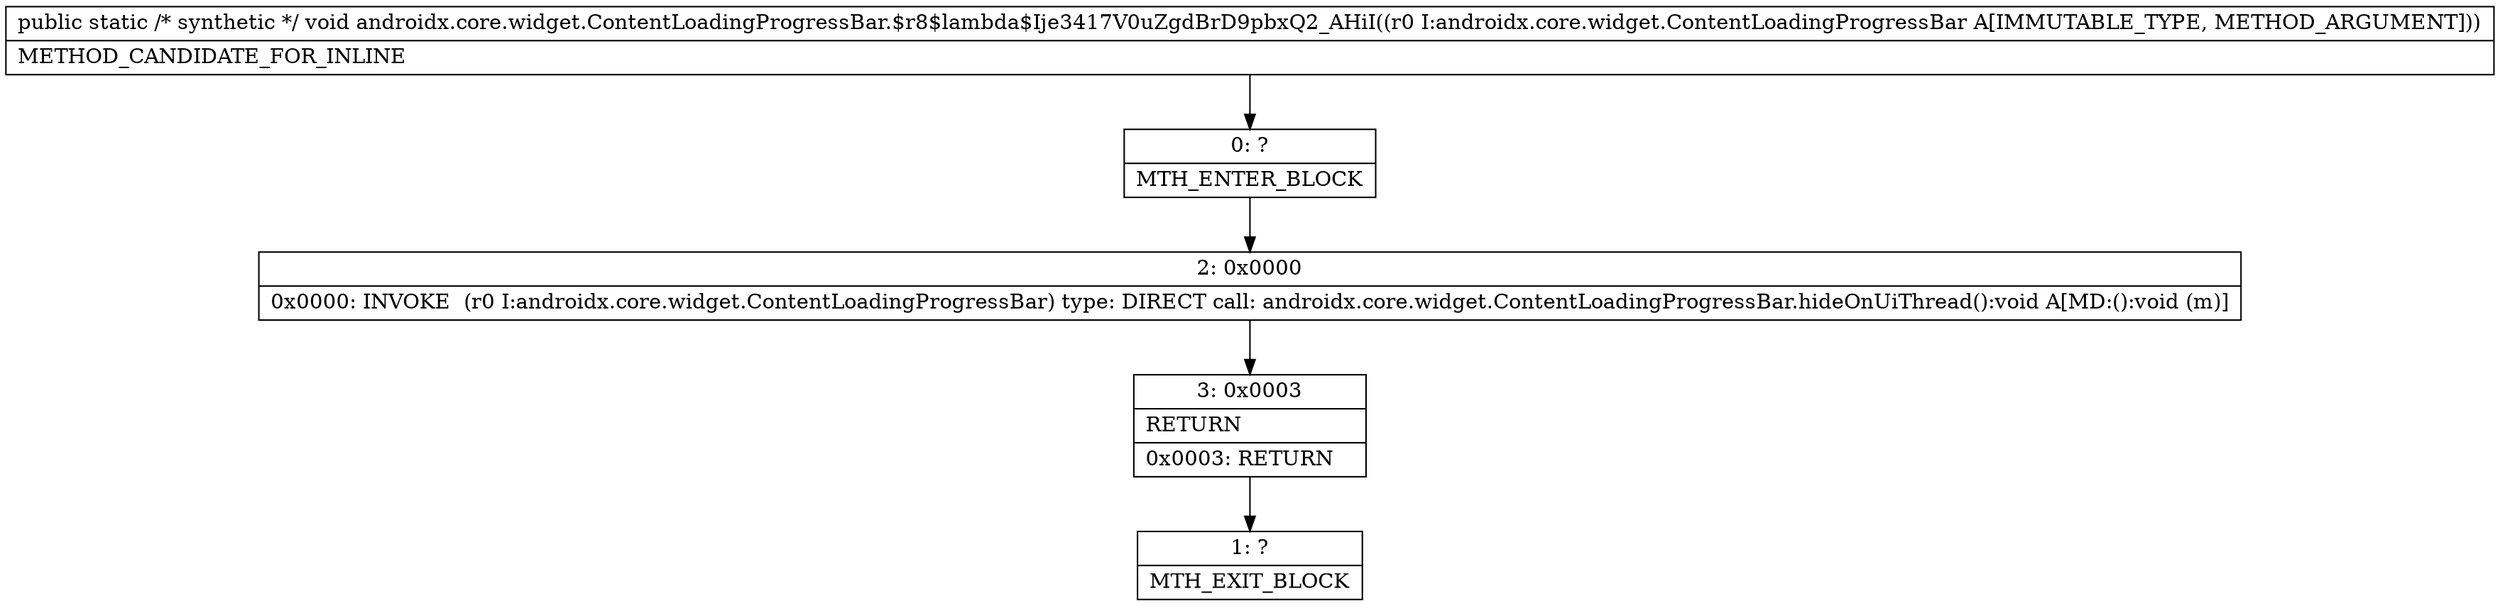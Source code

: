digraph "CFG forandroidx.core.widget.ContentLoadingProgressBar.$r8$lambda$Ije3417V0uZgdBrD9pbxQ2_AHiI(Landroidx\/core\/widget\/ContentLoadingProgressBar;)V" {
Node_0 [shape=record,label="{0\:\ ?|MTH_ENTER_BLOCK\l}"];
Node_2 [shape=record,label="{2\:\ 0x0000|0x0000: INVOKE  (r0 I:androidx.core.widget.ContentLoadingProgressBar) type: DIRECT call: androidx.core.widget.ContentLoadingProgressBar.hideOnUiThread():void A[MD:():void (m)]\l}"];
Node_3 [shape=record,label="{3\:\ 0x0003|RETURN\l|0x0003: RETURN   \l}"];
Node_1 [shape=record,label="{1\:\ ?|MTH_EXIT_BLOCK\l}"];
MethodNode[shape=record,label="{public static \/* synthetic *\/ void androidx.core.widget.ContentLoadingProgressBar.$r8$lambda$Ije3417V0uZgdBrD9pbxQ2_AHiI((r0 I:androidx.core.widget.ContentLoadingProgressBar A[IMMUTABLE_TYPE, METHOD_ARGUMENT]))  | METHOD_CANDIDATE_FOR_INLINE\l}"];
MethodNode -> Node_0;Node_0 -> Node_2;
Node_2 -> Node_3;
Node_3 -> Node_1;
}

